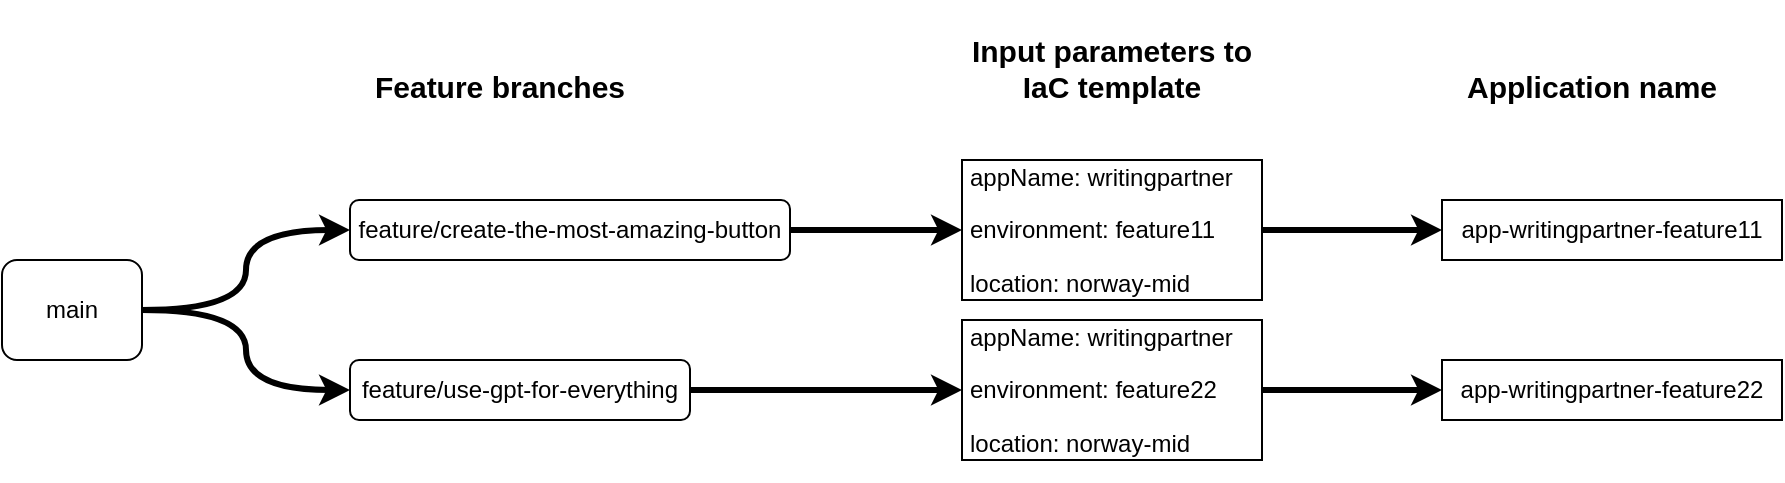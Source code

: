 <mxfile version="21.6.8" type="device">
  <diagram name="Page-1" id="7dHkJfGpK1SlCvXpbH7a">
    <mxGraphModel dx="1434" dy="836" grid="1" gridSize="10" guides="1" tooltips="1" connect="1" arrows="1" fold="1" page="1" pageScale="1" pageWidth="827" pageHeight="1169" math="0" shadow="0">
      <root>
        <mxCell id="0" />
        <mxCell id="1" parent="0" />
        <mxCell id="UhCndzVd3unO11nOHqdM-4" value="" style="edgeStyle=orthogonalEdgeStyle;rounded=0;orthogonalLoop=1;jettySize=auto;html=1;curved=1;entryX=0;entryY=0.5;entryDx=0;entryDy=0;strokeWidth=3;endArrow=classic;endFill=1;" edge="1" parent="1" source="UhCndzVd3unO11nOHqdM-1" target="UhCndzVd3unO11nOHqdM-3">
          <mxGeometry relative="1" as="geometry" />
        </mxCell>
        <mxCell id="UhCndzVd3unO11nOHqdM-7" style="edgeStyle=orthogonalEdgeStyle;rounded=0;orthogonalLoop=1;jettySize=auto;html=1;exitX=1;exitY=0.5;exitDx=0;exitDy=0;entryX=0;entryY=0.5;entryDx=0;entryDy=0;curved=1;strokeWidth=3;" edge="1" parent="1" source="UhCndzVd3unO11nOHqdM-1" target="UhCndzVd3unO11nOHqdM-5">
          <mxGeometry relative="1" as="geometry" />
        </mxCell>
        <mxCell id="UhCndzVd3unO11nOHqdM-1" value="main" style="rounded=1;whiteSpace=wrap;html=1;" vertex="1" parent="1">
          <mxGeometry x="240" y="250" width="70" height="50" as="geometry" />
        </mxCell>
        <mxCell id="UhCndzVd3unO11nOHqdM-9" value="" style="edgeStyle=orthogonalEdgeStyle;rounded=0;orthogonalLoop=1;jettySize=auto;html=1;strokeWidth=3;curved=1;" edge="1" parent="1" source="UhCndzVd3unO11nOHqdM-3" target="UhCndzVd3unO11nOHqdM-8">
          <mxGeometry relative="1" as="geometry" />
        </mxCell>
        <mxCell id="UhCndzVd3unO11nOHqdM-3" value="feature/create-the-most-amazing-button" style="rounded=1;whiteSpace=wrap;html=1;" vertex="1" parent="1">
          <mxGeometry x="414" y="220" width="220" height="30" as="geometry" />
        </mxCell>
        <mxCell id="UhCndzVd3unO11nOHqdM-12" style="edgeStyle=orthogonalEdgeStyle;rounded=0;orthogonalLoop=1;jettySize=auto;html=1;exitX=1;exitY=0.5;exitDx=0;exitDy=0;entryX=0;entryY=0.5;entryDx=0;entryDy=0;curved=1;strokeWidth=3;" edge="1" parent="1" source="UhCndzVd3unO11nOHqdM-5" target="UhCndzVd3unO11nOHqdM-10">
          <mxGeometry relative="1" as="geometry" />
        </mxCell>
        <mxCell id="UhCndzVd3unO11nOHqdM-5" value="feature/use-gpt-for-everything" style="rounded=1;whiteSpace=wrap;html=1;" vertex="1" parent="1">
          <mxGeometry x="414" y="300" width="170" height="30" as="geometry" />
        </mxCell>
        <mxCell id="UhCndzVd3unO11nOHqdM-8" value="&lt;p&gt;appName: writingpartner&lt;/p&gt;&lt;p&gt;&lt;span style=&quot;background-color: initial;&quot;&gt;environment: feature11&lt;/span&gt;&lt;/p&gt;&lt;p&gt;location: norway-mid&lt;/p&gt;&lt;p&gt;&lt;/p&gt;" style="whiteSpace=wrap;html=1;rounded=0;align=left;spacing=2;glass=0;spacingLeft=2;" vertex="1" parent="1">
          <mxGeometry x="720" y="200" width="150" height="70" as="geometry" />
        </mxCell>
        <mxCell id="UhCndzVd3unO11nOHqdM-10" value="&lt;p&gt;appName: writingpartner&lt;/p&gt;&lt;p&gt;&lt;span style=&quot;background-color: initial;&quot;&gt;environment: feature22&lt;/span&gt;&lt;/p&gt;&lt;p&gt;location: norway-mid&lt;/p&gt;&lt;p&gt;&lt;/p&gt;" style="whiteSpace=wrap;html=1;rounded=0;align=left;spacingLeft=2;" vertex="1" parent="1">
          <mxGeometry x="720" y="280" width="150" height="70" as="geometry" />
        </mxCell>
        <mxCell id="UhCndzVd3unO11nOHqdM-14" value="&lt;p style=&quot;font-size: 15px;&quot;&gt;Input parameters&amp;nbsp;&lt;span style=&quot;background-color: initial; font-size: 15px;&quot;&gt;to IaC template&lt;/span&gt;&lt;/p&gt;" style="text;whiteSpace=wrap;html=1;fontSize=15;fontStyle=1;fontFamily=Helvetica;labelPosition=center;verticalLabelPosition=middle;align=center;verticalAlign=bottom;" vertex="1" parent="1">
          <mxGeometry x="720" y="120" width="150" height="70" as="geometry" />
        </mxCell>
        <mxCell id="UhCndzVd3unO11nOHqdM-15" value="&lt;p style=&quot;font-size: 15px;&quot;&gt;Feature branches&lt;/p&gt;" style="text;whiteSpace=wrap;html=1;fontSize=15;fontStyle=1;fontFamily=Helvetica;labelPosition=center;verticalLabelPosition=middle;align=center;verticalAlign=bottom;" vertex="1" parent="1">
          <mxGeometry x="414" y="120" width="150" height="70" as="geometry" />
        </mxCell>
        <mxCell id="UhCndzVd3unO11nOHqdM-16" value="" style="edgeStyle=orthogonalEdgeStyle;rounded=0;orthogonalLoop=1;jettySize=auto;html=1;strokeWidth=3;curved=1;exitX=1;exitY=0.5;exitDx=0;exitDy=0;" edge="1" parent="1" source="UhCndzVd3unO11nOHqdM-8" target="UhCndzVd3unO11nOHqdM-19">
          <mxGeometry relative="1" as="geometry">
            <mxPoint x="890" y="230" as="sourcePoint" />
            <mxPoint x="980" y="235" as="targetPoint" />
          </mxGeometry>
        </mxCell>
        <mxCell id="UhCndzVd3unO11nOHqdM-19" value="&lt;p&gt;app-writingpartner-feature11&lt;/p&gt;&lt;p&gt;&lt;/p&gt;" style="whiteSpace=wrap;html=1;rounded=0;align=center;spacing=2;glass=0;" vertex="1" parent="1">
          <mxGeometry x="960" y="220" width="170" height="30" as="geometry" />
        </mxCell>
        <mxCell id="UhCndzVd3unO11nOHqdM-22" value="" style="edgeStyle=orthogonalEdgeStyle;rounded=0;orthogonalLoop=1;jettySize=auto;html=1;strokeWidth=3;curved=1;exitX=1;exitY=0.5;exitDx=0;exitDy=0;" edge="1" parent="1" target="UhCndzVd3unO11nOHqdM-23" source="UhCndzVd3unO11nOHqdM-10">
          <mxGeometry relative="1" as="geometry">
            <mxPoint x="880" y="315" as="sourcePoint" />
            <mxPoint x="1008.5" y="315" as="targetPoint" />
          </mxGeometry>
        </mxCell>
        <mxCell id="UhCndzVd3unO11nOHqdM-23" value="&lt;p&gt;app-writingpartner-feature22&lt;/p&gt;&lt;p&gt;&lt;/p&gt;" style="whiteSpace=wrap;html=1;rounded=0;align=center;spacing=2;glass=0;" vertex="1" parent="1">
          <mxGeometry x="960" y="300" width="170" height="30" as="geometry" />
        </mxCell>
        <mxCell id="UhCndzVd3unO11nOHqdM-24" value="&lt;p style=&quot;font-size: 15px;&quot;&gt;Application name&lt;/p&gt;" style="text;whiteSpace=wrap;html=1;fontSize=15;fontStyle=1;fontFamily=Helvetica;labelPosition=center;verticalLabelPosition=middle;align=center;verticalAlign=bottom;" vertex="1" parent="1">
          <mxGeometry x="960" y="120" width="150" height="70" as="geometry" />
        </mxCell>
      </root>
    </mxGraphModel>
  </diagram>
</mxfile>

